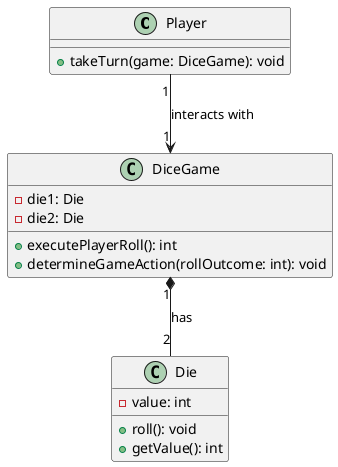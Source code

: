 @startuml

class Player {
    + takeTurn(game: DiceGame): void
}

class Die {
    - value: int
    + roll(): void
    + getValue(): int
}

class DiceGame {
    - die1: Die
    - die2: Die
    + executePlayerRoll(): int
    + determineGameAction(rollOutcome: int): void
}

Player "1" --> "1" DiceGame : interacts with
DiceGame "1" *-- "2" Die : has

@enduml